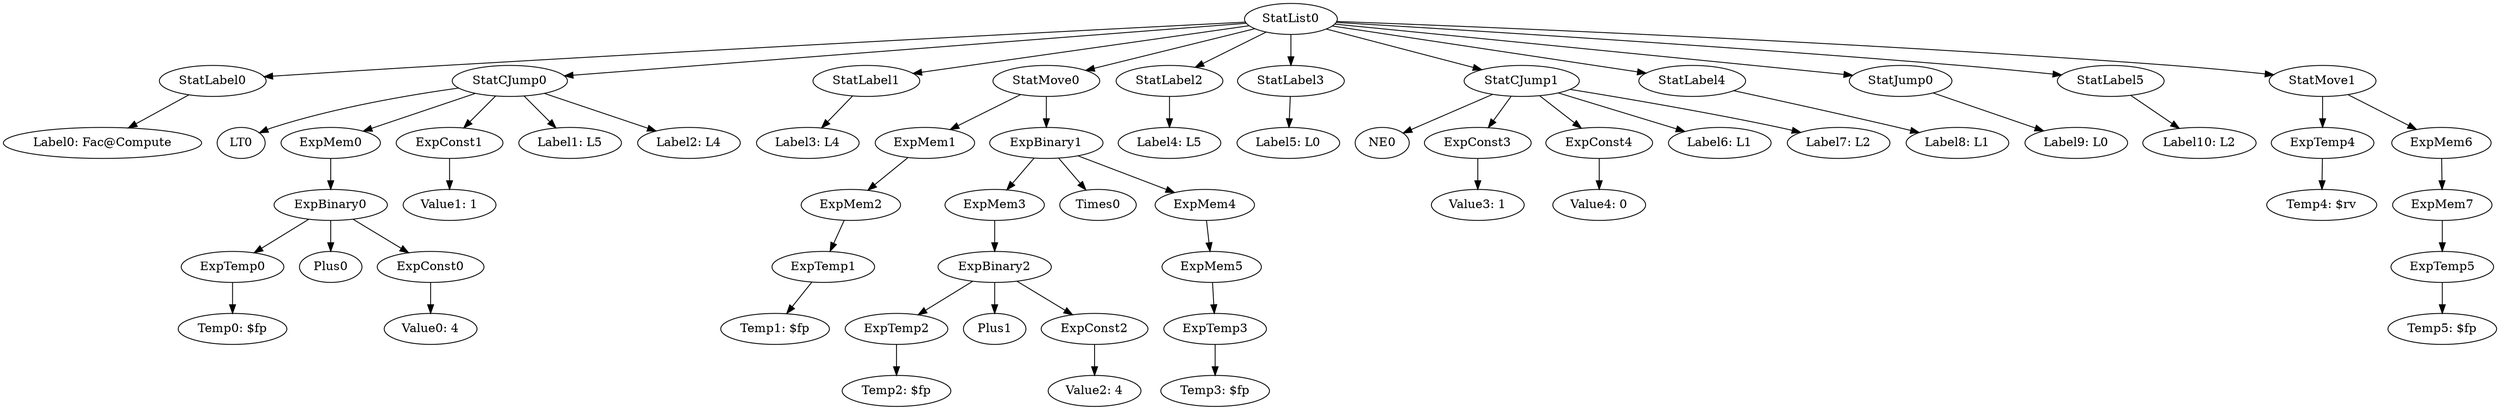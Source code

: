 digraph {
	ordering = out;
	ExpMem6 -> ExpMem7;
	ExpConst4 -> "Value4: 0";
	ExpConst3 -> "Value3: 1";
	ExpTemp4 -> "Temp4: $rv";
	StatCJump1 -> NE0;
	StatCJump1 -> ExpConst3;
	StatCJump1 -> ExpConst4;
	StatCJump1 -> "Label6: L1";
	StatCJump1 -> "Label7: L2";
	StatLabel3 -> "Label5: L0";
	ExpTemp5 -> "Temp5: $fp";
	ExpTemp1 -> "Temp1: $fp";
	ExpConst1 -> "Value1: 1";
	ExpMem0 -> ExpBinary0;
	ExpMem3 -> ExpBinary2;
	ExpBinary1 -> ExpMem3;
	ExpBinary1 -> Times0;
	ExpBinary1 -> ExpMem4;
	ExpMem1 -> ExpMem2;
	StatLabel0 -> "Label0: Fac@Compute";
	StatList0 -> StatLabel0;
	StatList0 -> StatCJump0;
	StatList0 -> StatLabel1;
	StatList0 -> StatMove0;
	StatList0 -> StatLabel2;
	StatList0 -> StatLabel3;
	StatList0 -> StatCJump1;
	StatList0 -> StatLabel4;
	StatList0 -> StatJump0;
	StatList0 -> StatLabel5;
	StatList0 -> StatMove1;
	ExpBinary0 -> ExpTemp0;
	ExpBinary0 -> Plus0;
	ExpBinary0 -> ExpConst0;
	ExpMem4 -> ExpMem5;
	ExpMem7 -> ExpTemp5;
	StatLabel4 -> "Label8: L1";
	ExpTemp0 -> "Temp0: $fp";
	StatJump0 -> "Label9: L0";
	StatLabel1 -> "Label3: L4";
	ExpMem2 -> ExpTemp1;
	StatMove0 -> ExpMem1;
	StatMove0 -> ExpBinary1;
	ExpTemp2 -> "Temp2: $fp";
	StatLabel5 -> "Label10: L2";
	ExpBinary2 -> ExpTemp2;
	ExpBinary2 -> Plus1;
	ExpBinary2 -> ExpConst2;
	ExpConst2 -> "Value2: 4";
	ExpTemp3 -> "Temp3: $fp";
	StatMove1 -> ExpTemp4;
	StatMove1 -> ExpMem6;
	StatCJump0 -> LT0;
	StatCJump0 -> ExpMem0;
	StatCJump0 -> ExpConst1;
	StatCJump0 -> "Label1: L5";
	StatCJump0 -> "Label2: L4";
	ExpMem5 -> ExpTemp3;
	ExpConst0 -> "Value0: 4";
	StatLabel2 -> "Label4: L5";
}

